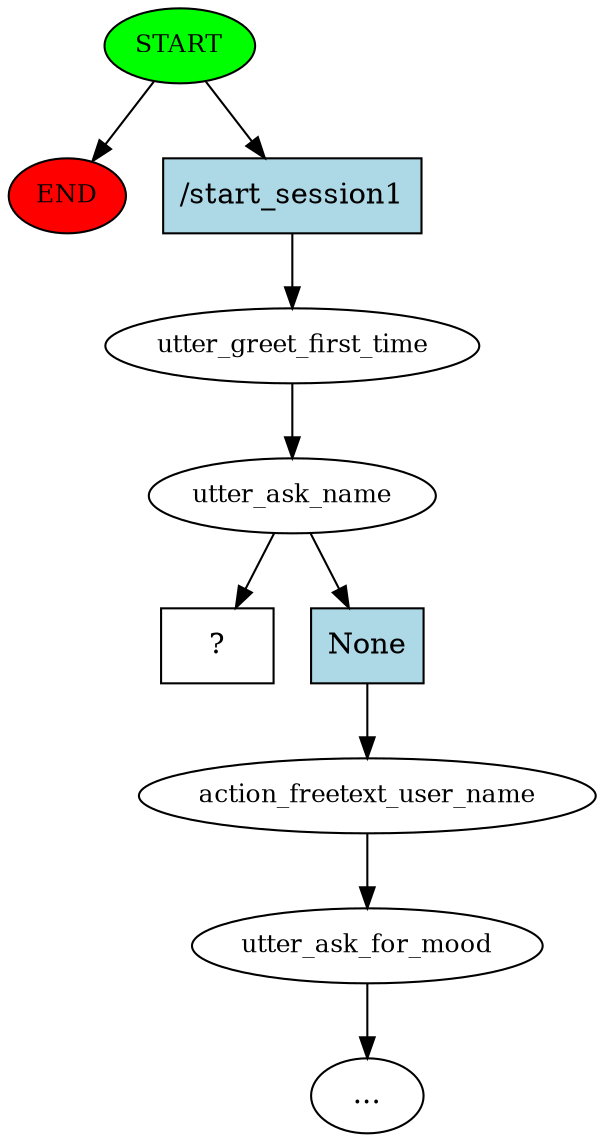 digraph  {
0 [class="start active", fillcolor=green, fontsize=12, label=START, style=filled];
"-1" [class=end, fillcolor=red, fontsize=12, label=END, style=filled];
1 [class=active, fontsize=12, label=utter_greet_first_time];
2 [class=active, fontsize=12, label=utter_ask_name];
3 [class="", fontsize=12, label=action_freetext_user_name];
4 [class="", fontsize=12, label=utter_ask_for_mood];
"-3" [class=ellipsis, label="..."];
7 [class="intent dashed active", label="  ?  ", shape=rect];
8 [class="intent active", fillcolor=lightblue, label="/start_session1", shape=rect, style=filled];
9 [class=intent, fillcolor=lightblue, label=None, shape=rect, style=filled];
0 -> "-1"  [class="", key=NONE, label=""];
0 -> 8  [class=active, key=0];
1 -> 2  [class=active, key=NONE, label=""];
2 -> 7  [class=active, key=NONE, label=""];
2 -> 9  [class="", key=0];
3 -> 4  [class="", key=NONE, label=""];
4 -> "-3"  [class="", key=NONE, label=""];
8 -> 1  [class=active, key=0];
9 -> 3  [class="", key=0];
}
